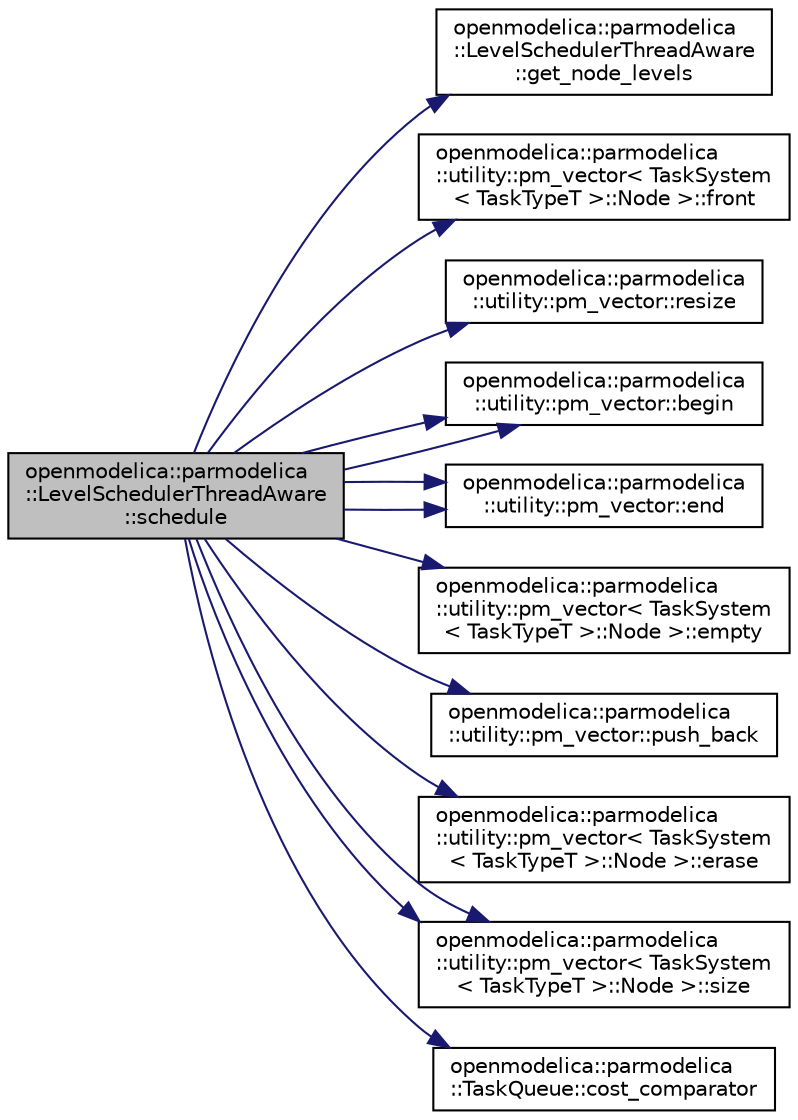 digraph "openmodelica::parmodelica::LevelSchedulerThreadAware::schedule"
{
  edge [fontname="Helvetica",fontsize="10",labelfontname="Helvetica",labelfontsize="10"];
  node [fontname="Helvetica",fontsize="10",shape=record];
  rankdir="LR";
  Node74 [label="openmodelica::parmodelica\l::LevelSchedulerThreadAware\l::schedule",height=0.2,width=0.4,color="black", fillcolor="grey75", style="filled", fontcolor="black"];
  Node74 -> Node75 [color="midnightblue",fontsize="10",style="solid",fontname="Helvetica"];
  Node75 [label="openmodelica::parmodelica\l::LevelSchedulerThreadAware\l::get_node_levels",height=0.2,width=0.4,color="black", fillcolor="white", style="filled",URL="$d0/da7/classopenmodelica_1_1parmodelica_1_1_level_scheduler_thread_aware.html#a855aefd8388cfe60984f8cae7a2551fa"];
  Node74 -> Node76 [color="midnightblue",fontsize="10",style="solid",fontname="Helvetica"];
  Node76 [label="openmodelica::parmodelica\l::utility::pm_vector\< TaskSystem\l\< TaskTypeT \>::Node \>::front",height=0.2,width=0.4,color="black", fillcolor="white", style="filled",URL="$d1/ded/classopenmodelica_1_1parmodelica_1_1utility_1_1pm__vector.html#a02713e56d5f6215c4662335763fbcfd6"];
  Node74 -> Node77 [color="midnightblue",fontsize="10",style="solid",fontname="Helvetica"];
  Node77 [label="openmodelica::parmodelica\l::utility::pm_vector::resize",height=0.2,width=0.4,color="black", fillcolor="white", style="filled",URL="$d1/ded/classopenmodelica_1_1parmodelica_1_1utility_1_1pm__vector.html#a03d1e4f8520a2b5d67a368e98f4204bb"];
  Node74 -> Node78 [color="midnightblue",fontsize="10",style="solid",fontname="Helvetica"];
  Node78 [label="openmodelica::parmodelica\l::utility::pm_vector::begin",height=0.2,width=0.4,color="black", fillcolor="white", style="filled",URL="$d1/ded/classopenmodelica_1_1parmodelica_1_1utility_1_1pm__vector.html#a892574756d8278f2de0ae461f08fb15e"];
  Node74 -> Node79 [color="midnightblue",fontsize="10",style="solid",fontname="Helvetica"];
  Node79 [label="openmodelica::parmodelica\l::utility::pm_vector::end",height=0.2,width=0.4,color="black", fillcolor="white", style="filled",URL="$d1/ded/classopenmodelica_1_1parmodelica_1_1utility_1_1pm__vector.html#ae8f299ad7f540d6a4e9ae2cce5f649b4"];
  Node74 -> Node80 [color="midnightblue",fontsize="10",style="solid",fontname="Helvetica"];
  Node80 [label="openmodelica::parmodelica\l::utility::pm_vector\< TaskSystem\l\< TaskTypeT \>::Node \>::empty",height=0.2,width=0.4,color="black", fillcolor="white", style="filled",URL="$d1/ded/classopenmodelica_1_1parmodelica_1_1utility_1_1pm__vector.html#a82f6ebfb7c81f6fccbd4952602edbb33"];
  Node74 -> Node81 [color="midnightblue",fontsize="10",style="solid",fontname="Helvetica"];
  Node81 [label="openmodelica::parmodelica\l::utility::pm_vector::push_back",height=0.2,width=0.4,color="black", fillcolor="white", style="filled",URL="$d1/ded/classopenmodelica_1_1parmodelica_1_1utility_1_1pm__vector.html#a80d74217ab45d56834a92513d4f7e168"];
  Node74 -> Node82 [color="midnightblue",fontsize="10",style="solid",fontname="Helvetica"];
  Node82 [label="openmodelica::parmodelica\l::utility::pm_vector\< TaskSystem\l\< TaskTypeT \>::Node \>::erase",height=0.2,width=0.4,color="black", fillcolor="white", style="filled",URL="$d1/ded/classopenmodelica_1_1parmodelica_1_1utility_1_1pm__vector.html#acd251112eb21ea43f06a609fbaacbb7b"];
  Node74 -> Node78 [color="midnightblue",fontsize="10",style="solid",fontname="Helvetica"];
  Node74 -> Node79 [color="midnightblue",fontsize="10",style="solid",fontname="Helvetica"];
  Node74 -> Node83 [color="midnightblue",fontsize="10",style="solid",fontname="Helvetica"];
  Node83 [label="openmodelica::parmodelica\l::utility::pm_vector\< TaskSystem\l\< TaskTypeT \>::Node \>::size",height=0.2,width=0.4,color="black", fillcolor="white", style="filled",URL="$d1/ded/classopenmodelica_1_1parmodelica_1_1utility_1_1pm__vector.html#a2bd06f40971f8c0b172b4a6ec0aba1d9"];
  Node74 -> Node84 [color="midnightblue",fontsize="10",style="solid",fontname="Helvetica"];
  Node84 [label="openmodelica::parmodelica\l::TaskQueue::cost_comparator",height=0.2,width=0.4,color="black", fillcolor="white", style="filled",URL="$da/da6/structopenmodelica_1_1parmodelica_1_1_task_queue.html#a6b0e82aa202619cda3412f695d9af1b7"];
  Node74 -> Node83 [color="midnightblue",fontsize="10",style="solid",fontname="Helvetica"];
}
